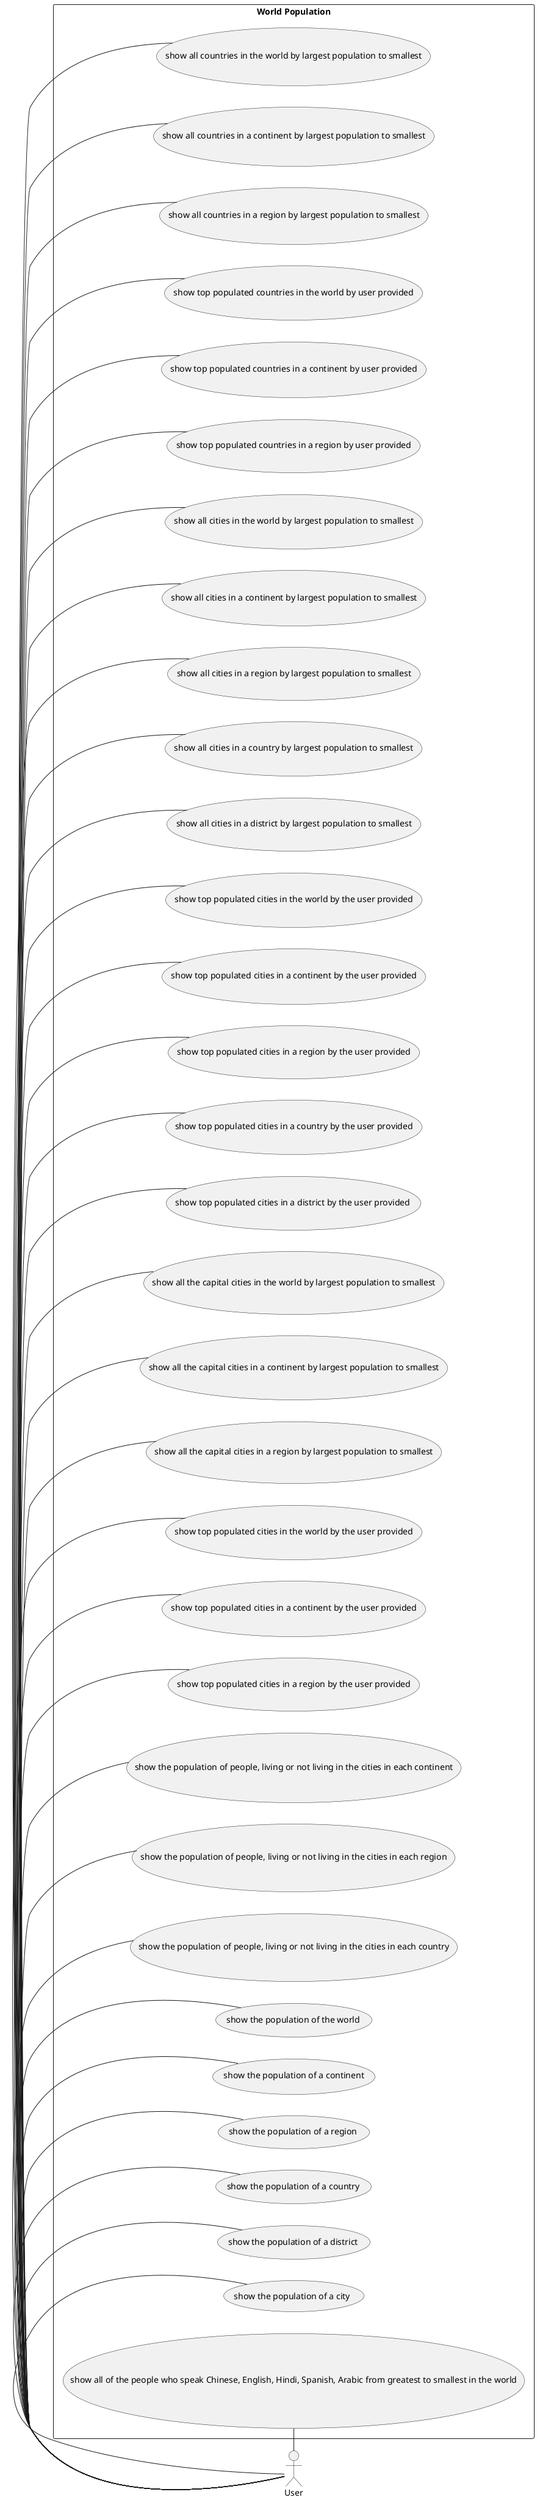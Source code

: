 @startuml
   left to right direction

actor User as "User"

rectangle "World Population" {
   usecase UC1 as "show all countries in the world by largest population to smallest"
   usecase UC2 as "show all countries in a continent by largest population to smallest"
   usecase UC3 as "show all countries in a region by largest population to smallest"
   usecase UC4 as "show top populated countries in the world by user provided"
   usecase UC5 as "show top populated countries in a continent by user provided"
   usecase UC6 as "show top populated countries in a region by user provided"
   usecase UC7 as "show all cities in the world by largest population to smallest"
   usecase UC8 as "show all cities in a continent by largest population to smallest"
   usecase UC9 as "show all cities in a region by largest population to smallest"
   usecase UC10 as "show all cities in a country by largest population to smallest"
   usecase UC11 as "show all cities in a district by largest population to smallest"
   usecase UC12 as "show top populated cities in the world by the user provided"
   usecase UC13 as "show top populated cities in a continent by the user provided"
   usecase UC14 as "show top populated cities in a region by the user provided"
   usecase UC15 as "show top populated cities in a country by the user provided"
   usecase UC16 as "show top populated cities in a district by the user provided "
   usecase UC17 as "show all the capital cities in the world by largest population to smallest"
   usecase UC18 as "show all the capital cities in a continent by largest population to smallest"
   usecase UC19 as "show all the capital cities in a region by largest population to smallest"
   usecase UC20 as "show top populated cities in the world by the user provided"
   usecase UC21 as "show top populated cities in a continent by the user provided"
   usecase UC22 as "show top populated cities in a region by the user provided"
   usecase UC23 as "show the population of people, living or not living in the cities in each continent"
   usecase UC24 as "show the population of people, living or not living in the cities in each region"
   usecase UC25 as "show the population of people, living or not living in the cities in each country"
   usecase UC26 as "show the population of the world"
   usecase UC27 as "show the population of a continent"
   usecase UC28 as "show the population of a region"
   usecase UC29 as "show the population of a country"
   usecase UC30 as "show the population of a district"
   usecase UC31 as "show the population of a city"
   usecase UC32 as "show all of the people who speak Chinese, English, Hindi, Spanish, Arabic from greatest to smallest in the world"

   User -UC1
   User - UC2
   User - UC3
   User - UC4
   User - UC5
   User - UC6
   User - UC7
   User - UC8
   User - UC9
   User - UC10
   User - UC11
   User - UC12
   User - UC13
   User - UC14
   User - UC15
   User - UC16
   User - UC17
   User - UC18
   User - UC19
   User - UC20
   User - UC21
   User - UC22
   User - UC23
   User - UC24
   User - UC25
   User - UC26
   User - UC27
   User - UC28
   User - UC29
   User - UC30
   User - UC31
   User - UC32

   }

@enduml